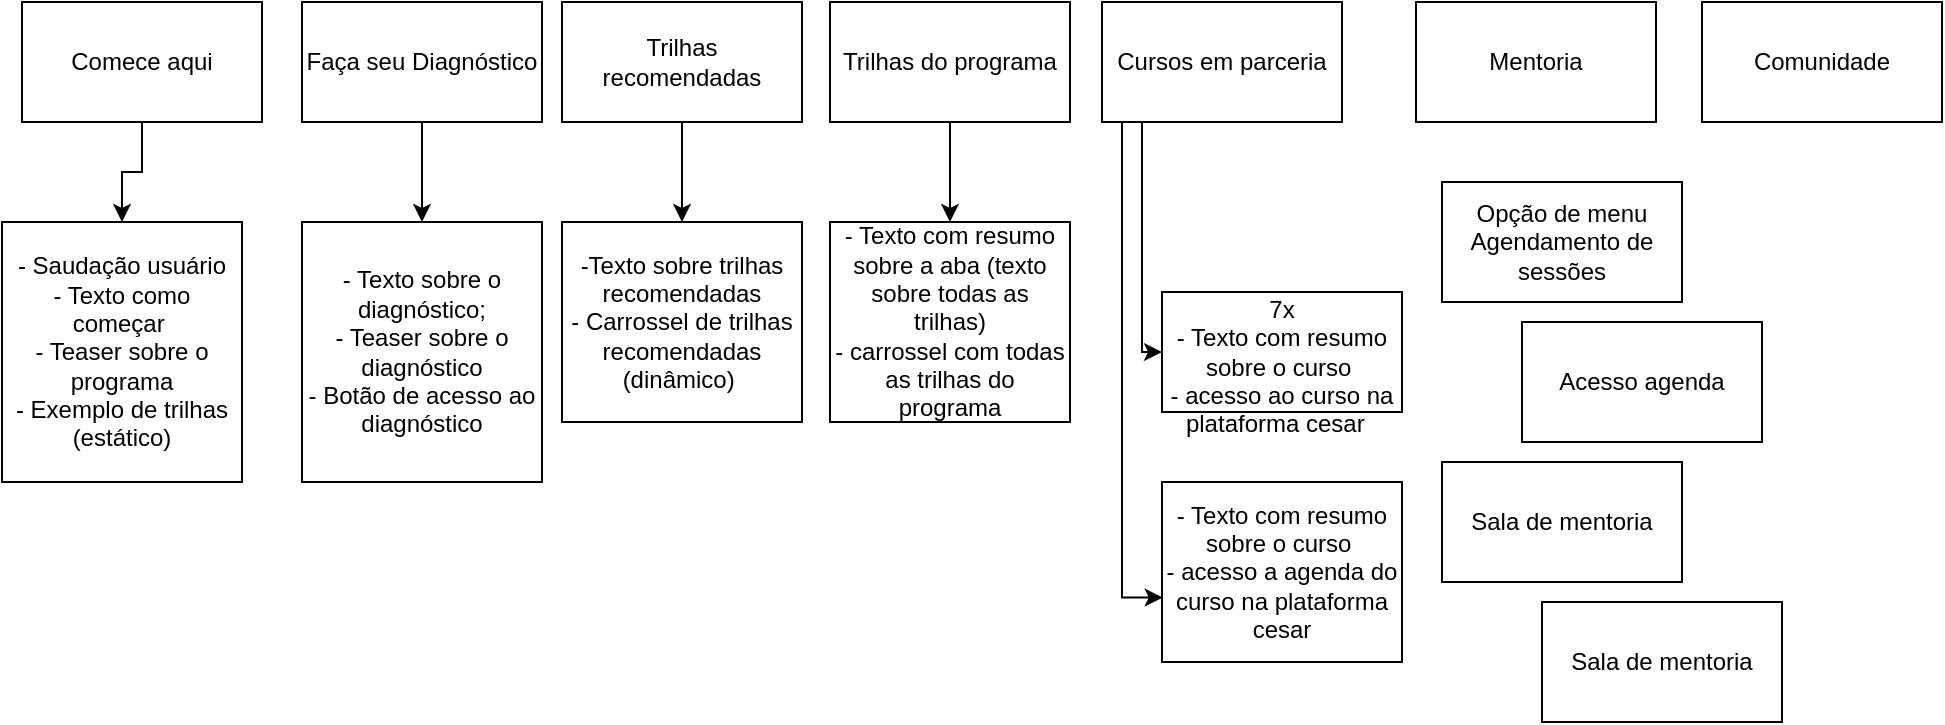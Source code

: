 <mxfile version="20.8.20" type="github">
  <diagram name="Página-1" id="ffG99B30s7afe4pWfPRd">
    <mxGraphModel dx="1050" dy="587" grid="1" gridSize="10" guides="1" tooltips="1" connect="1" arrows="1" fold="1" page="1" pageScale="1" pageWidth="827" pageHeight="1169" math="0" shadow="0">
      <root>
        <mxCell id="0" />
        <mxCell id="1" parent="0" />
        <mxCell id="ZeIffu3BmpkmOB6br4T_-16" value="" style="edgeStyle=orthogonalEdgeStyle;rounded=0;orthogonalLoop=1;jettySize=auto;html=1;" edge="1" parent="1" source="ZeIffu3BmpkmOB6br4T_-2" target="ZeIffu3BmpkmOB6br4T_-6">
          <mxGeometry relative="1" as="geometry" />
        </mxCell>
        <mxCell id="ZeIffu3BmpkmOB6br4T_-2" value="Comece aqui" style="rounded=0;whiteSpace=wrap;html=1;" vertex="1" parent="1">
          <mxGeometry x="10" y="10" width="120" height="60" as="geometry" />
        </mxCell>
        <mxCell id="ZeIffu3BmpkmOB6br4T_-17" value="" style="edgeStyle=orthogonalEdgeStyle;rounded=0;orthogonalLoop=1;jettySize=auto;html=1;" edge="1" parent="1" source="ZeIffu3BmpkmOB6br4T_-3" target="ZeIffu3BmpkmOB6br4T_-5">
          <mxGeometry relative="1" as="geometry" />
        </mxCell>
        <mxCell id="ZeIffu3BmpkmOB6br4T_-3" value="Faça seu Diagnóstico" style="rounded=0;whiteSpace=wrap;html=1;" vertex="1" parent="1">
          <mxGeometry x="150" y="10" width="120" height="60" as="geometry" />
        </mxCell>
        <mxCell id="ZeIffu3BmpkmOB6br4T_-18" value="" style="edgeStyle=orthogonalEdgeStyle;rounded=0;orthogonalLoop=1;jettySize=auto;html=1;" edge="1" parent="1" source="ZeIffu3BmpkmOB6br4T_-4" target="ZeIffu3BmpkmOB6br4T_-8">
          <mxGeometry relative="1" as="geometry" />
        </mxCell>
        <mxCell id="ZeIffu3BmpkmOB6br4T_-4" value="Trilhas recomendadas" style="rounded=0;whiteSpace=wrap;html=1;" vertex="1" parent="1">
          <mxGeometry x="280" y="10" width="120" height="60" as="geometry" />
        </mxCell>
        <mxCell id="ZeIffu3BmpkmOB6br4T_-5" value="- Texto sobre o diagnóstico;&lt;br&gt;- Teaser sobre o diagnóstico&lt;br&gt;- Botão de acesso ao diagnóstico" style="rounded=0;whiteSpace=wrap;html=1;" vertex="1" parent="1">
          <mxGeometry x="150" y="120" width="120" height="130" as="geometry" />
        </mxCell>
        <mxCell id="ZeIffu3BmpkmOB6br4T_-6" value="- Saudação usuário&lt;br&gt;- Texto como começar&amp;nbsp;&lt;br&gt;- Teaser sobre o programa&lt;br&gt;- Exemplo de trilhas (estático)" style="rounded=0;whiteSpace=wrap;html=1;" vertex="1" parent="1">
          <mxGeometry y="120" width="120" height="130" as="geometry" />
        </mxCell>
        <mxCell id="ZeIffu3BmpkmOB6br4T_-8" value="-Texto sobre trilhas recomendadas&lt;br&gt;- Carrossel de trilhas recomendadas (dinâmico)&amp;nbsp;" style="rounded=0;whiteSpace=wrap;html=1;" vertex="1" parent="1">
          <mxGeometry x="280" y="120" width="120" height="100" as="geometry" />
        </mxCell>
        <mxCell id="ZeIffu3BmpkmOB6br4T_-9" value="Comunidade" style="rounded=0;whiteSpace=wrap;html=1;" vertex="1" parent="1">
          <mxGeometry x="850" y="10" width="120" height="60" as="geometry" />
        </mxCell>
        <mxCell id="ZeIffu3BmpkmOB6br4T_-10" value="Mentoria" style="rounded=0;whiteSpace=wrap;html=1;" vertex="1" parent="1">
          <mxGeometry x="707" y="10" width="120" height="60" as="geometry" />
        </mxCell>
        <mxCell id="ZeIffu3BmpkmOB6br4T_-34" style="edgeStyle=orthogonalEdgeStyle;rounded=0;orthogonalLoop=1;jettySize=auto;html=1;entryX=0.003;entryY=0.642;entryDx=0;entryDy=0;entryPerimeter=0;" edge="1" parent="1" source="ZeIffu3BmpkmOB6br4T_-11" target="ZeIffu3BmpkmOB6br4T_-22">
          <mxGeometry relative="1" as="geometry">
            <Array as="points">
              <mxPoint x="560" y="308" />
            </Array>
          </mxGeometry>
        </mxCell>
        <mxCell id="ZeIffu3BmpkmOB6br4T_-35" style="edgeStyle=orthogonalEdgeStyle;rounded=0;orthogonalLoop=1;jettySize=auto;html=1;entryX=0;entryY=0.5;entryDx=0;entryDy=0;" edge="1" parent="1" source="ZeIffu3BmpkmOB6br4T_-11" target="ZeIffu3BmpkmOB6br4T_-23">
          <mxGeometry relative="1" as="geometry">
            <Array as="points">
              <mxPoint x="570" y="185" />
            </Array>
          </mxGeometry>
        </mxCell>
        <mxCell id="ZeIffu3BmpkmOB6br4T_-11" value="Cursos em parceria" style="rounded=0;whiteSpace=wrap;html=1;" vertex="1" parent="1">
          <mxGeometry x="550" y="10" width="120" height="60" as="geometry" />
        </mxCell>
        <mxCell id="ZeIffu3BmpkmOB6br4T_-19" value="" style="edgeStyle=orthogonalEdgeStyle;rounded=0;orthogonalLoop=1;jettySize=auto;html=1;" edge="1" parent="1" source="ZeIffu3BmpkmOB6br4T_-12" target="ZeIffu3BmpkmOB6br4T_-15">
          <mxGeometry relative="1" as="geometry" />
        </mxCell>
        <mxCell id="ZeIffu3BmpkmOB6br4T_-12" value="Trilhas do programa" style="rounded=0;whiteSpace=wrap;html=1;" vertex="1" parent="1">
          <mxGeometry x="414" y="10" width="120" height="60" as="geometry" />
        </mxCell>
        <mxCell id="ZeIffu3BmpkmOB6br4T_-15" value="- Texto com resumo sobre a aba (texto sobre todas as trilhas)&lt;br&gt;- carrossel com todas as trilhas do programa" style="rounded=0;whiteSpace=wrap;html=1;" vertex="1" parent="1">
          <mxGeometry x="414" y="120" width="120" height="100" as="geometry" />
        </mxCell>
        <mxCell id="ZeIffu3BmpkmOB6br4T_-22" value="- Texto com resumo sobre o curso&amp;nbsp;&lt;br&gt;- acesso a agenda do curso na plataforma cesar" style="rounded=0;whiteSpace=wrap;html=1;" vertex="1" parent="1">
          <mxGeometry x="580" y="250" width="120" height="90" as="geometry" />
        </mxCell>
        <mxCell id="ZeIffu3BmpkmOB6br4T_-23" value="&lt;br&gt;7x&lt;br&gt;- Texto com resumo sobre o curso&amp;nbsp;&lt;br&gt;- acesso ao curso na plataforma cesar&amp;nbsp;&amp;nbsp;" style="rounded=0;whiteSpace=wrap;html=1;" vertex="1" parent="1">
          <mxGeometry x="580" y="155" width="120" height="60" as="geometry" />
        </mxCell>
        <mxCell id="ZeIffu3BmpkmOB6br4T_-36" value="Opção de menu&lt;br&gt;Agendamento de sessões" style="rounded=0;whiteSpace=wrap;html=1;" vertex="1" parent="1">
          <mxGeometry x="720" y="100" width="120" height="60" as="geometry" />
        </mxCell>
        <mxCell id="ZeIffu3BmpkmOB6br4T_-37" value="Acesso agenda" style="rounded=0;whiteSpace=wrap;html=1;" vertex="1" parent="1">
          <mxGeometry x="760" y="170" width="120" height="60" as="geometry" />
        </mxCell>
        <mxCell id="ZeIffu3BmpkmOB6br4T_-38" value="Sala de mentoria" style="rounded=0;whiteSpace=wrap;html=1;" vertex="1" parent="1">
          <mxGeometry x="720" y="240" width="120" height="60" as="geometry" />
        </mxCell>
        <mxCell id="ZeIffu3BmpkmOB6br4T_-39" value="Sala de mentoria" style="rounded=0;whiteSpace=wrap;html=1;" vertex="1" parent="1">
          <mxGeometry x="770" y="310" width="120" height="60" as="geometry" />
        </mxCell>
      </root>
    </mxGraphModel>
  </diagram>
</mxfile>

